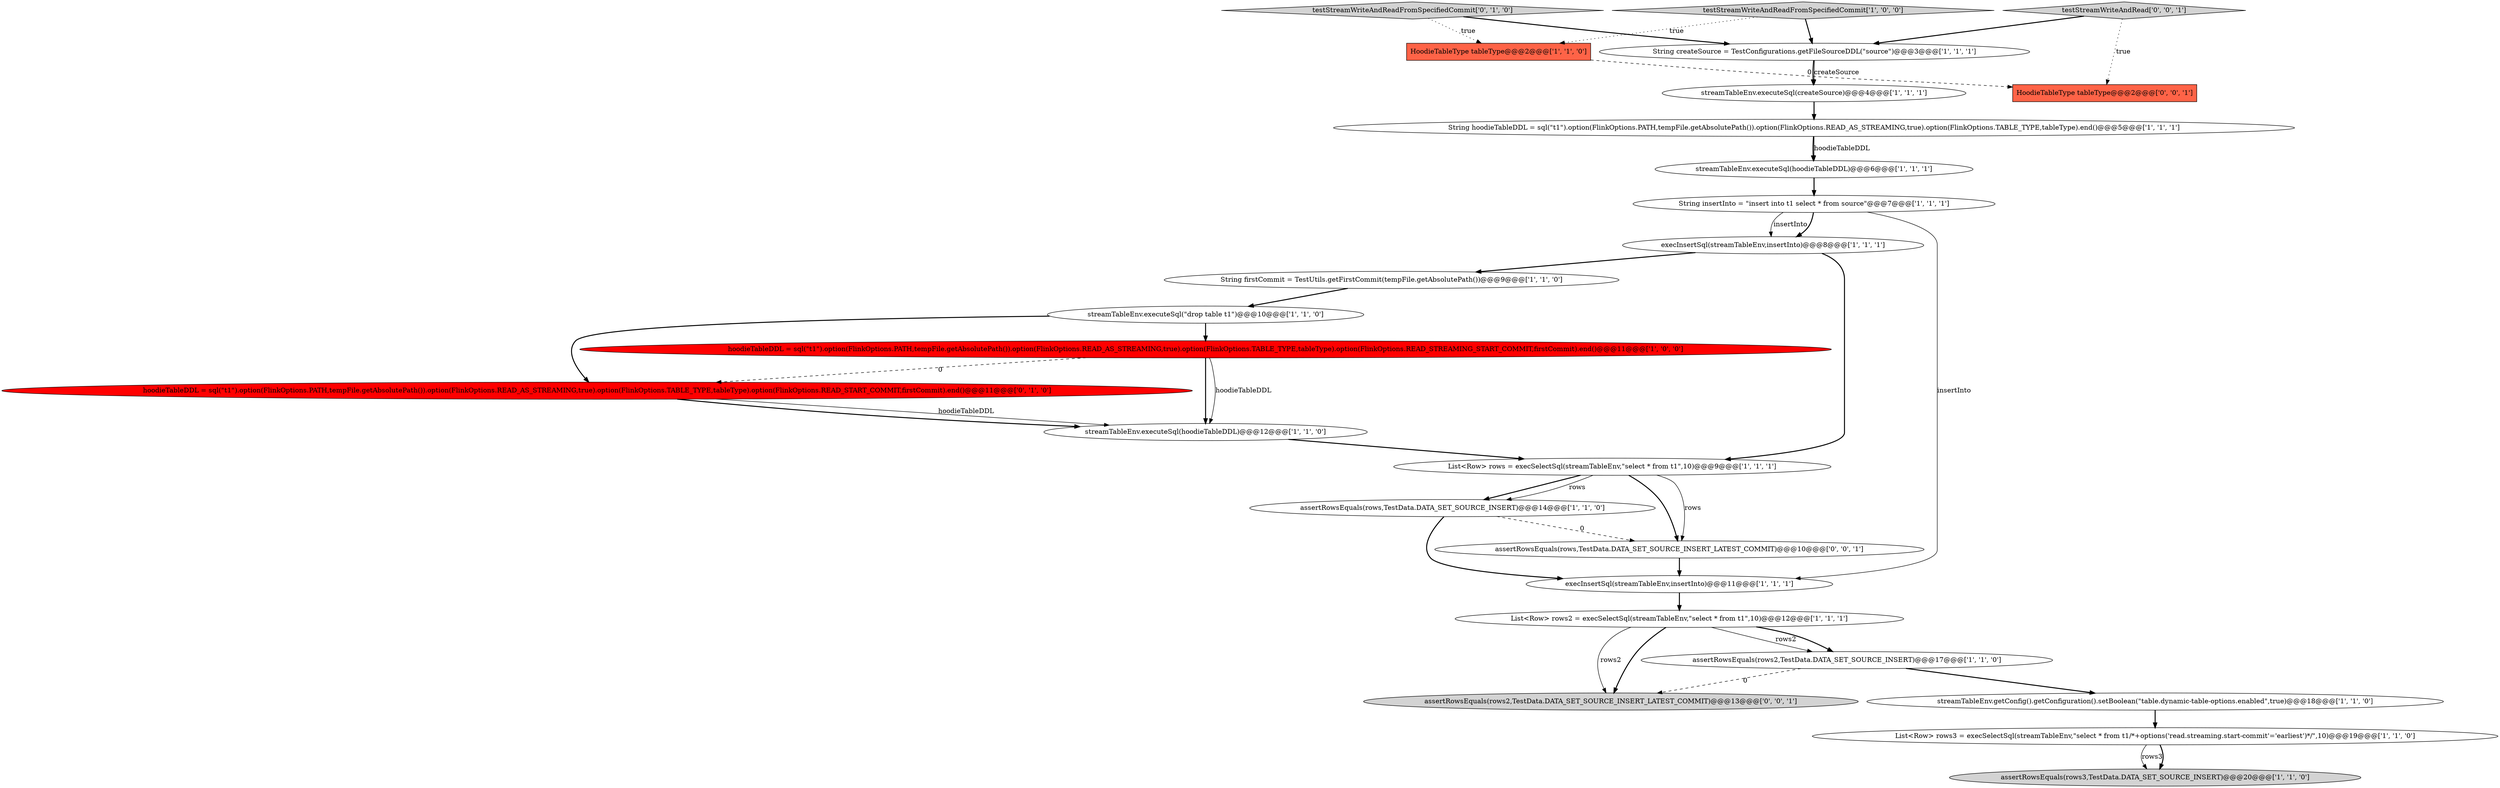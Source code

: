 digraph {
17 [style = filled, label = "assertRowsEquals(rows,TestData.DATA_SET_SOURCE_INSERT)@@@14@@@['1', '1', '0']", fillcolor = white, shape = ellipse image = "AAA0AAABBB1BBB"];
20 [style = filled, label = "testStreamWriteAndReadFromSpecifiedCommit['0', '1', '0']", fillcolor = lightgray, shape = diamond image = "AAA0AAABBB2BBB"];
25 [style = filled, label = "assertRowsEquals(rows,TestData.DATA_SET_SOURCE_INSERT_LATEST_COMMIT)@@@10@@@['0', '0', '1']", fillcolor = white, shape = ellipse image = "AAA0AAABBB3BBB"];
7 [style = filled, label = "assertRowsEquals(rows3,TestData.DATA_SET_SOURCE_INSERT)@@@20@@@['1', '1', '0']", fillcolor = lightgray, shape = ellipse image = "AAA0AAABBB1BBB"];
11 [style = filled, label = "List<Row> rows = execSelectSql(streamTableEnv,\"select * from t1\",10)@@@9@@@['1', '1', '1']", fillcolor = white, shape = ellipse image = "AAA0AAABBB1BBB"];
18 [style = filled, label = "HoodieTableType tableType@@@2@@@['1', '1', '0']", fillcolor = tomato, shape = box image = "AAA0AAABBB1BBB"];
23 [style = filled, label = "assertRowsEquals(rows2,TestData.DATA_SET_SOURCE_INSERT_LATEST_COMMIT)@@@13@@@['0', '0', '1']", fillcolor = lightgray, shape = ellipse image = "AAA0AAABBB3BBB"];
13 [style = filled, label = "testStreamWriteAndReadFromSpecifiedCommit['1', '0', '0']", fillcolor = lightgray, shape = diamond image = "AAA0AAABBB1BBB"];
14 [style = filled, label = "List<Row> rows2 = execSelectSql(streamTableEnv,\"select * from t1\",10)@@@12@@@['1', '1', '1']", fillcolor = white, shape = ellipse image = "AAA0AAABBB1BBB"];
21 [style = filled, label = "hoodieTableDDL = sql(\"t1\").option(FlinkOptions.PATH,tempFile.getAbsolutePath()).option(FlinkOptions.READ_AS_STREAMING,true).option(FlinkOptions.TABLE_TYPE,tableType).option(FlinkOptions.READ_START_COMMIT,firstCommit).end()@@@11@@@['0', '1', '0']", fillcolor = red, shape = ellipse image = "AAA1AAABBB2BBB"];
3 [style = filled, label = "String firstCommit = TestUtils.getFirstCommit(tempFile.getAbsolutePath())@@@9@@@['1', '1', '0']", fillcolor = white, shape = ellipse image = "AAA0AAABBB1BBB"];
1 [style = filled, label = "streamTableEnv.executeSql(hoodieTableDDL)@@@12@@@['1', '1', '0']", fillcolor = white, shape = ellipse image = "AAA0AAABBB1BBB"];
10 [style = filled, label = "hoodieTableDDL = sql(\"t1\").option(FlinkOptions.PATH,tempFile.getAbsolutePath()).option(FlinkOptions.READ_AS_STREAMING,true).option(FlinkOptions.TABLE_TYPE,tableType).option(FlinkOptions.READ_STREAMING_START_COMMIT,firstCommit).end()@@@11@@@['1', '0', '0']", fillcolor = red, shape = ellipse image = "AAA1AAABBB1BBB"];
16 [style = filled, label = "execInsertSql(streamTableEnv,insertInto)@@@8@@@['1', '1', '1']", fillcolor = white, shape = ellipse image = "AAA0AAABBB1BBB"];
5 [style = filled, label = "streamTableEnv.executeSql(hoodieTableDDL)@@@6@@@['1', '1', '1']", fillcolor = white, shape = ellipse image = "AAA0AAABBB1BBB"];
9 [style = filled, label = "streamTableEnv.getConfig().getConfiguration().setBoolean(\"table.dynamic-table-options.enabled\",true)@@@18@@@['1', '1', '0']", fillcolor = white, shape = ellipse image = "AAA0AAABBB1BBB"];
15 [style = filled, label = "String hoodieTableDDL = sql(\"t1\").option(FlinkOptions.PATH,tempFile.getAbsolutePath()).option(FlinkOptions.READ_AS_STREAMING,true).option(FlinkOptions.TABLE_TYPE,tableType).end()@@@5@@@['1', '1', '1']", fillcolor = white, shape = ellipse image = "AAA0AAABBB1BBB"];
24 [style = filled, label = "HoodieTableType tableType@@@2@@@['0', '0', '1']", fillcolor = tomato, shape = box image = "AAA0AAABBB3BBB"];
6 [style = filled, label = "String insertInto = \"insert into t1 select * from source\"@@@7@@@['1', '1', '1']", fillcolor = white, shape = ellipse image = "AAA0AAABBB1BBB"];
19 [style = filled, label = "streamTableEnv.executeSql(createSource)@@@4@@@['1', '1', '1']", fillcolor = white, shape = ellipse image = "AAA0AAABBB1BBB"];
12 [style = filled, label = "streamTableEnv.executeSql(\"drop table t1\")@@@10@@@['1', '1', '0']", fillcolor = white, shape = ellipse image = "AAA0AAABBB1BBB"];
22 [style = filled, label = "testStreamWriteAndRead['0', '0', '1']", fillcolor = lightgray, shape = diamond image = "AAA0AAABBB3BBB"];
0 [style = filled, label = "String createSource = TestConfigurations.getFileSourceDDL(\"source\")@@@3@@@['1', '1', '1']", fillcolor = white, shape = ellipse image = "AAA0AAABBB1BBB"];
2 [style = filled, label = "List<Row> rows3 = execSelectSql(streamTableEnv,\"select * from t1/*+options('read.streaming.start-commit'='earliest')*/\",10)@@@19@@@['1', '1', '0']", fillcolor = white, shape = ellipse image = "AAA0AAABBB1BBB"];
4 [style = filled, label = "execInsertSql(streamTableEnv,insertInto)@@@11@@@['1', '1', '1']", fillcolor = white, shape = ellipse image = "AAA0AAABBB1BBB"];
8 [style = filled, label = "assertRowsEquals(rows2,TestData.DATA_SET_SOURCE_INSERT)@@@17@@@['1', '1', '0']", fillcolor = white, shape = ellipse image = "AAA0AAABBB1BBB"];
16->3 [style = bold, label=""];
13->18 [style = dotted, label="true"];
4->14 [style = bold, label=""];
10->21 [style = dashed, label="0"];
16->11 [style = bold, label=""];
6->4 [style = solid, label="insertInto"];
9->2 [style = bold, label=""];
0->19 [style = bold, label=""];
12->21 [style = bold, label=""];
20->0 [style = bold, label=""];
8->23 [style = dashed, label="0"];
0->19 [style = solid, label="createSource"];
14->8 [style = solid, label="rows2"];
25->4 [style = bold, label=""];
22->24 [style = dotted, label="true"];
3->12 [style = bold, label=""];
2->7 [style = solid, label="rows3"];
6->16 [style = solid, label="insertInto"];
14->23 [style = solid, label="rows2"];
21->1 [style = solid, label="hoodieTableDDL"];
17->25 [style = dashed, label="0"];
15->5 [style = bold, label=""];
10->1 [style = solid, label="hoodieTableDDL"];
1->11 [style = bold, label=""];
11->17 [style = solid, label="rows"];
12->10 [style = bold, label=""];
15->5 [style = solid, label="hoodieTableDDL"];
5->6 [style = bold, label=""];
14->23 [style = bold, label=""];
22->0 [style = bold, label=""];
6->16 [style = bold, label=""];
21->1 [style = bold, label=""];
8->9 [style = bold, label=""];
20->18 [style = dotted, label="true"];
11->17 [style = bold, label=""];
11->25 [style = solid, label="rows"];
14->8 [style = bold, label=""];
2->7 [style = bold, label=""];
19->15 [style = bold, label=""];
10->1 [style = bold, label=""];
17->4 [style = bold, label=""];
18->24 [style = dashed, label="0"];
11->25 [style = bold, label=""];
13->0 [style = bold, label=""];
}
